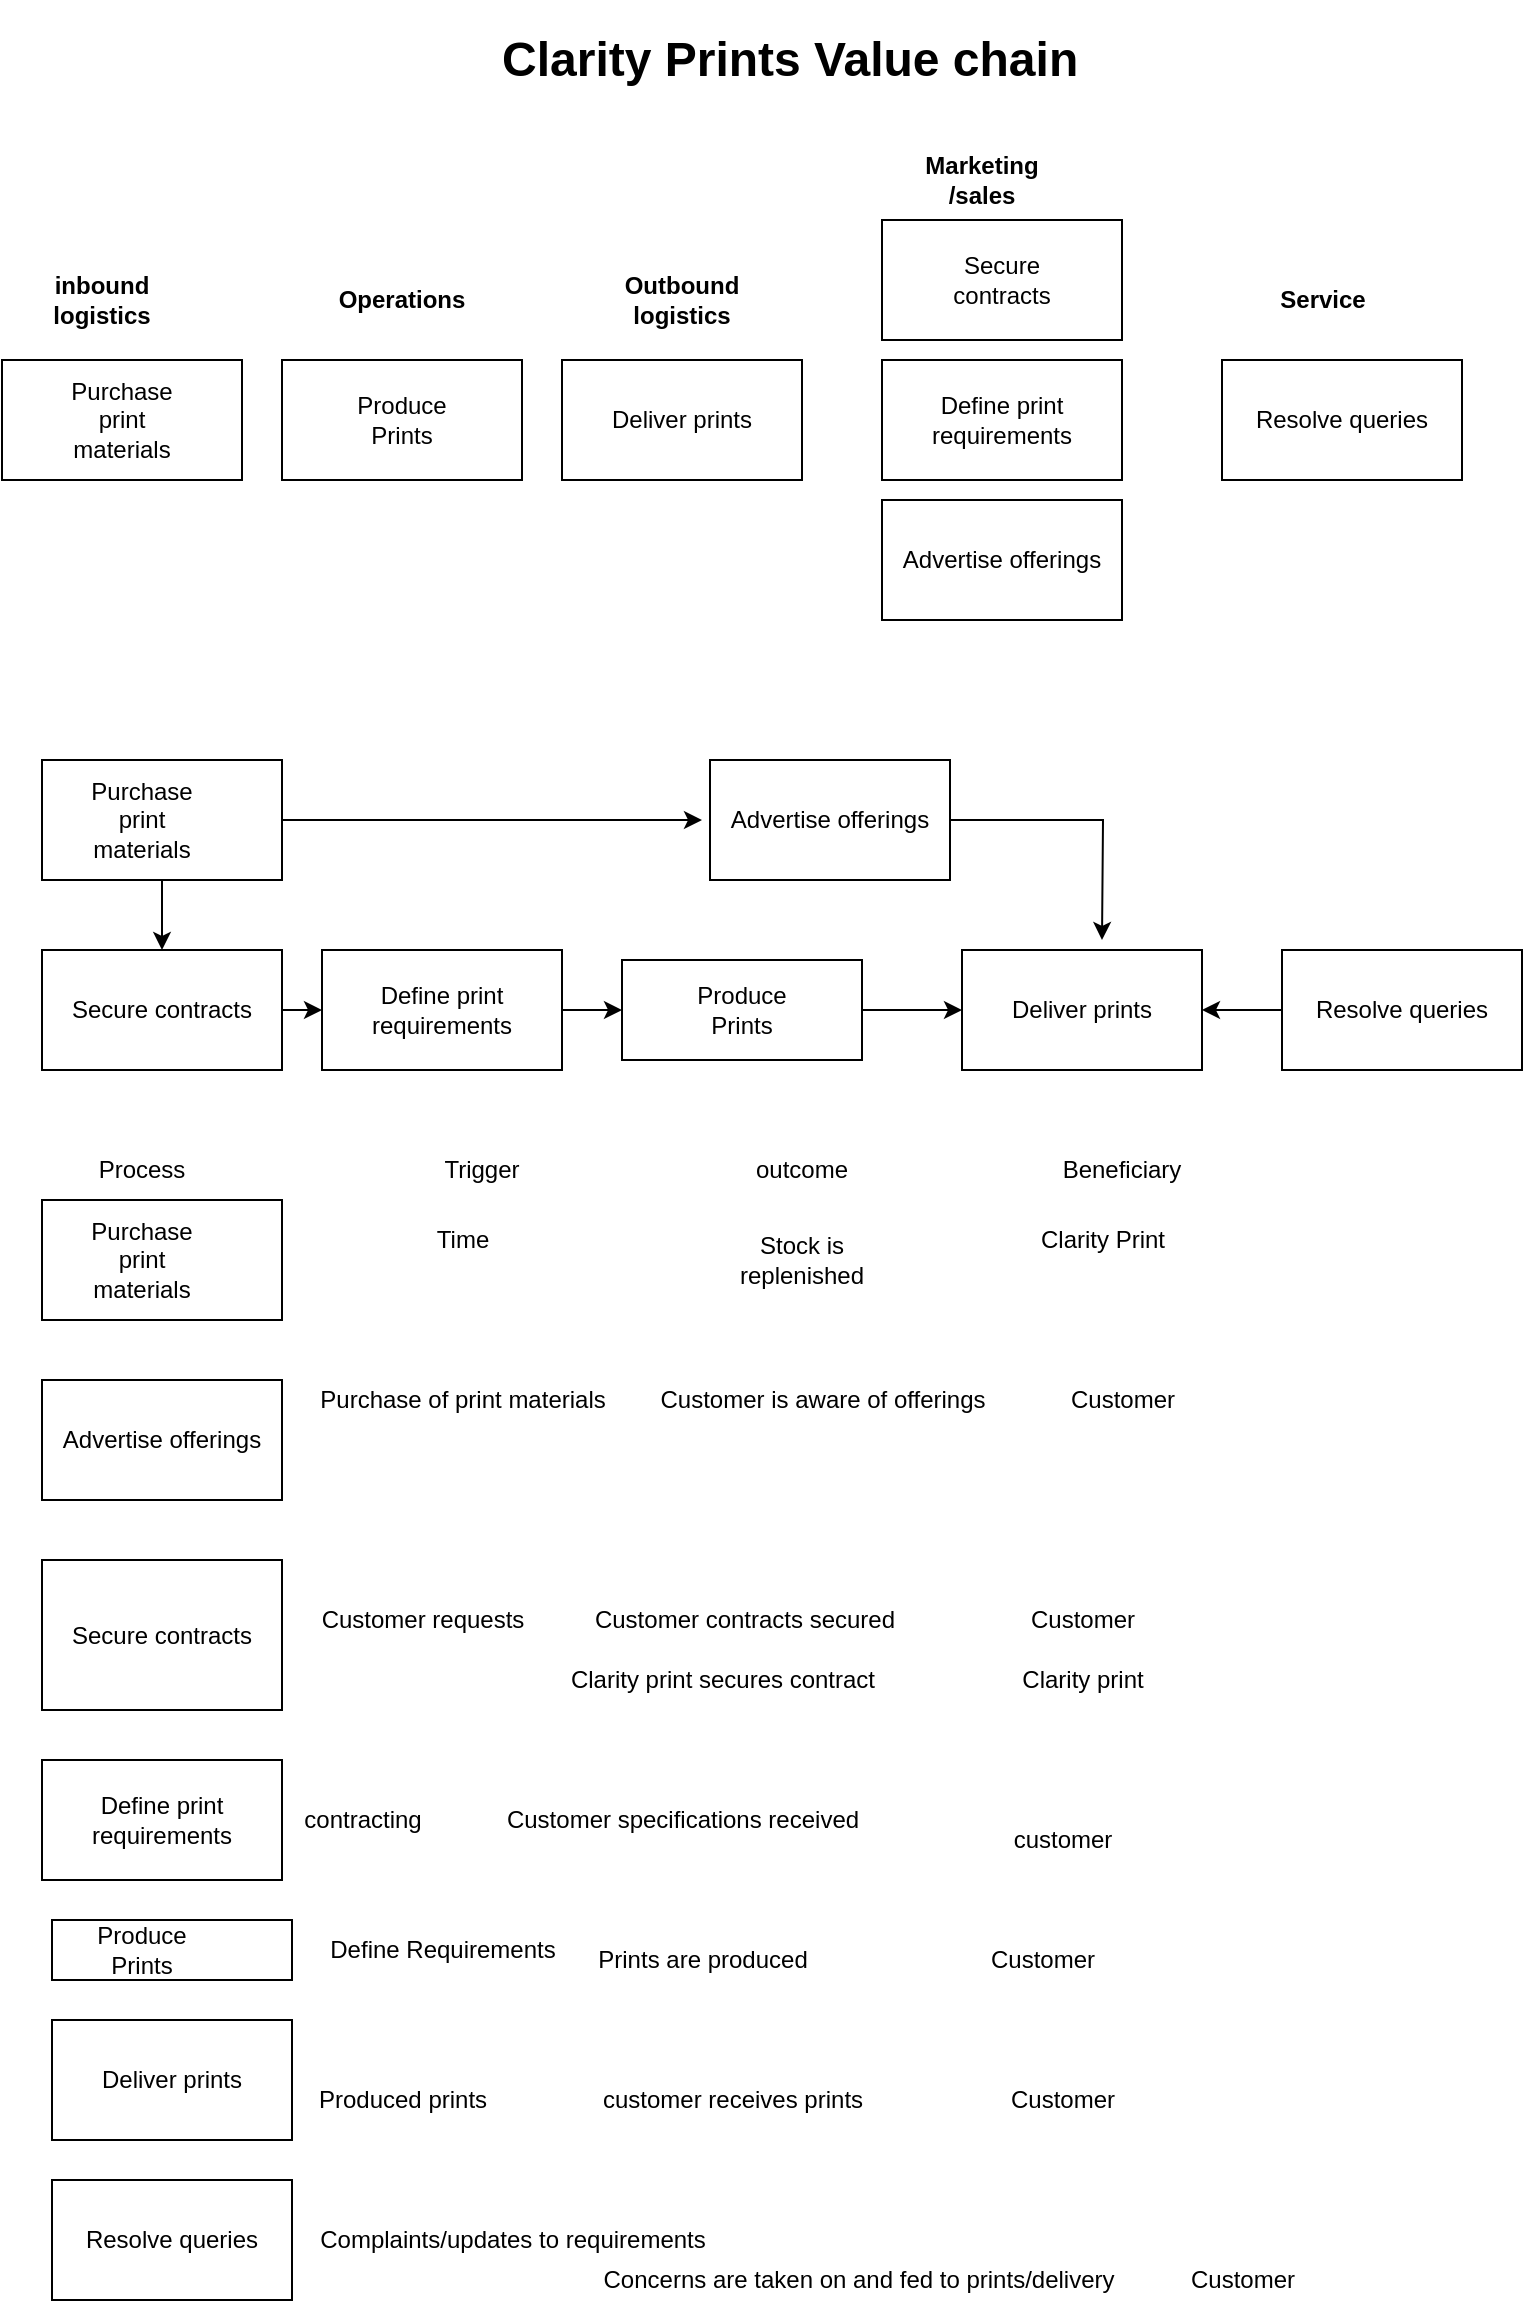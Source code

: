<mxfile version="13.10.6" type="github">
  <diagram id="Uf533p7tANgAmGW6x4pc" name="Page-1">
    <mxGraphModel dx="782" dy="412" grid="1" gridSize="10" guides="1" tooltips="1" connect="1" arrows="1" fold="1" page="1" pageScale="1" pageWidth="827" pageHeight="1169" math="0" shadow="0">
      <root>
        <mxCell id="0" />
        <mxCell id="1" parent="0" />
        <mxCell id="i98TQ1fmZK70wYaxJYIm-92" value="" style="rounded=0;whiteSpace=wrap;html=1;" vertex="1" parent="1">
          <mxGeometry x="25" y="970" width="120" height="30" as="geometry" />
        </mxCell>
        <mxCell id="i98TQ1fmZK70wYaxJYIm-53" value="" style="edgeStyle=orthogonalEdgeStyle;rounded=0;orthogonalLoop=1;jettySize=auto;html=1;" edge="1" parent="1" source="i98TQ1fmZK70wYaxJYIm-33" target="i98TQ1fmZK70wYaxJYIm-26">
          <mxGeometry relative="1" as="geometry" />
        </mxCell>
        <mxCell id="i98TQ1fmZK70wYaxJYIm-33" value="" style="rounded=0;whiteSpace=wrap;html=1;" vertex="1" parent="1">
          <mxGeometry x="310" y="490" width="120" height="50" as="geometry" />
        </mxCell>
        <mxCell id="i98TQ1fmZK70wYaxJYIm-49" value="" style="edgeStyle=orthogonalEdgeStyle;rounded=0;orthogonalLoop=1;jettySize=auto;html=1;" edge="1" parent="1" source="i98TQ1fmZK70wYaxJYIm-24" target="i98TQ1fmZK70wYaxJYIm-27">
          <mxGeometry relative="1" as="geometry" />
        </mxCell>
        <mxCell id="i98TQ1fmZK70wYaxJYIm-60" style="edgeStyle=orthogonalEdgeStyle;rounded=0;orthogonalLoop=1;jettySize=auto;html=1;" edge="1" parent="1" source="i98TQ1fmZK70wYaxJYIm-24">
          <mxGeometry relative="1" as="geometry">
            <mxPoint x="350" y="420" as="targetPoint" />
          </mxGeometry>
        </mxCell>
        <mxCell id="i98TQ1fmZK70wYaxJYIm-24" value="" style="rounded=0;whiteSpace=wrap;html=1;" vertex="1" parent="1">
          <mxGeometry x="20" y="390" width="120" height="60" as="geometry" />
        </mxCell>
        <mxCell id="i98TQ1fmZK70wYaxJYIm-1" value="" style="rounded=0;whiteSpace=wrap;html=1;" vertex="1" parent="1">
          <mxGeometry x="140" y="190" width="120" height="60" as="geometry" />
        </mxCell>
        <mxCell id="i98TQ1fmZK70wYaxJYIm-2" value="" style="rounded=0;whiteSpace=wrap;html=1;" vertex="1" parent="1">
          <mxGeometry x="440" y="120" width="120" height="60" as="geometry" />
        </mxCell>
        <mxCell id="i98TQ1fmZK70wYaxJYIm-3" value="Secure contracts" style="text;html=1;strokeColor=none;fillColor=none;align=center;verticalAlign=middle;whiteSpace=wrap;rounded=0;" vertex="1" parent="1">
          <mxGeometry x="480" y="140" width="40" height="20" as="geometry" />
        </mxCell>
        <mxCell id="i98TQ1fmZK70wYaxJYIm-4" value="Produce Prints" style="text;html=1;strokeColor=none;fillColor=none;align=center;verticalAlign=middle;whiteSpace=wrap;rounded=0;" vertex="1" parent="1">
          <mxGeometry x="180" y="210" width="40" height="20" as="geometry" />
        </mxCell>
        <mxCell id="i98TQ1fmZK70wYaxJYIm-5" value="Deliver prints" style="rounded=0;whiteSpace=wrap;html=1;" vertex="1" parent="1">
          <mxGeometry x="280" y="190" width="120" height="60" as="geometry" />
        </mxCell>
        <mxCell id="i98TQ1fmZK70wYaxJYIm-6" value="Resolve queries" style="rounded=0;whiteSpace=wrap;html=1;" vertex="1" parent="1">
          <mxGeometry x="610" y="190" width="120" height="60" as="geometry" />
        </mxCell>
        <mxCell id="i98TQ1fmZK70wYaxJYIm-7" value="" style="rounded=0;whiteSpace=wrap;html=1;" vertex="1" parent="1">
          <mxGeometry y="190" width="120" height="60" as="geometry" />
        </mxCell>
        <mxCell id="i98TQ1fmZK70wYaxJYIm-8" value="Purchase print materials" style="text;html=1;strokeColor=none;fillColor=none;align=center;verticalAlign=middle;whiteSpace=wrap;rounded=0;" vertex="1" parent="1">
          <mxGeometry x="40" y="210" width="40" height="20" as="geometry" />
        </mxCell>
        <mxCell id="i98TQ1fmZK70wYaxJYIm-9" value="Advertise offerings" style="rounded=0;whiteSpace=wrap;html=1;" vertex="1" parent="1">
          <mxGeometry x="440" y="260" width="120" height="60" as="geometry" />
        </mxCell>
        <mxCell id="i98TQ1fmZK70wYaxJYIm-10" value="Define print requirements" style="rounded=0;whiteSpace=wrap;html=1;" vertex="1" parent="1">
          <mxGeometry x="440" y="190" width="120" height="60" as="geometry" />
        </mxCell>
        <mxCell id="i98TQ1fmZK70wYaxJYIm-16" value="&lt;h1&gt;Clarity Prints Value chain&lt;/h1&gt;" style="text;html=1;strokeColor=none;fillColor=none;spacing=5;spacingTop=-20;whiteSpace=wrap;overflow=hidden;rounded=0;" vertex="1" parent="1">
          <mxGeometry x="245" y="20" width="365" height="120" as="geometry" />
        </mxCell>
        <mxCell id="i98TQ1fmZK70wYaxJYIm-17" value="inbound logistics" style="text;html=1;strokeColor=none;fillColor=none;align=center;verticalAlign=middle;whiteSpace=wrap;rounded=0;fontStyle=1" vertex="1" parent="1">
          <mxGeometry x="30" y="150" width="40" height="20" as="geometry" />
        </mxCell>
        <mxCell id="i98TQ1fmZK70wYaxJYIm-18" value="Operations" style="text;html=1;strokeColor=none;fillColor=none;align=center;verticalAlign=middle;whiteSpace=wrap;rounded=0;fontStyle=1" vertex="1" parent="1">
          <mxGeometry x="180" y="150" width="40" height="20" as="geometry" />
        </mxCell>
        <mxCell id="i98TQ1fmZK70wYaxJYIm-19" value="Outbound logistics" style="text;html=1;strokeColor=none;fillColor=none;align=center;verticalAlign=middle;whiteSpace=wrap;rounded=0;fontStyle=1" vertex="1" parent="1">
          <mxGeometry x="320" y="150" width="40" height="20" as="geometry" />
        </mxCell>
        <mxCell id="i98TQ1fmZK70wYaxJYIm-21" value="Marketing /sales" style="text;html=1;strokeColor=none;fillColor=none;align=center;verticalAlign=middle;whiteSpace=wrap;rounded=0;fontStyle=1" vertex="1" parent="1">
          <mxGeometry x="470" y="90" width="40" height="20" as="geometry" />
        </mxCell>
        <mxCell id="i98TQ1fmZK70wYaxJYIm-22" value="Service" style="text;html=1;align=center;verticalAlign=middle;resizable=0;points=[];autosize=1;fontStyle=1" vertex="1" parent="1">
          <mxGeometry x="630" y="150" width="60" height="20" as="geometry" />
        </mxCell>
        <mxCell id="i98TQ1fmZK70wYaxJYIm-23" value="Purchase print materials" style="text;html=1;strokeColor=none;fillColor=none;align=center;verticalAlign=middle;whiteSpace=wrap;rounded=0;" vertex="1" parent="1">
          <mxGeometry x="50" y="410" width="40" height="20" as="geometry" />
        </mxCell>
        <mxCell id="i98TQ1fmZK70wYaxJYIm-25" value="Produce Prints" style="text;html=1;strokeColor=none;fillColor=none;align=center;verticalAlign=middle;whiteSpace=wrap;rounded=0;" vertex="1" parent="1">
          <mxGeometry x="350" y="510" width="40" height="10" as="geometry" />
        </mxCell>
        <mxCell id="i98TQ1fmZK70wYaxJYIm-26" value="Deliver prints" style="rounded=0;whiteSpace=wrap;html=1;" vertex="1" parent="1">
          <mxGeometry x="480" y="485" width="120" height="60" as="geometry" />
        </mxCell>
        <mxCell id="i98TQ1fmZK70wYaxJYIm-61" style="edgeStyle=orthogonalEdgeStyle;rounded=0;orthogonalLoop=1;jettySize=auto;html=1;exitX=1;exitY=0.5;exitDx=0;exitDy=0;entryX=0;entryY=0.5;entryDx=0;entryDy=0;" edge="1" parent="1" source="i98TQ1fmZK70wYaxJYIm-27" target="i98TQ1fmZK70wYaxJYIm-29">
          <mxGeometry relative="1" as="geometry">
            <mxPoint x="150" y="515" as="targetPoint" />
          </mxGeometry>
        </mxCell>
        <mxCell id="i98TQ1fmZK70wYaxJYIm-27" value="Secure contracts" style="rounded=0;whiteSpace=wrap;html=1;" vertex="1" parent="1">
          <mxGeometry x="20" y="485" width="120" height="60" as="geometry" />
        </mxCell>
        <mxCell id="i98TQ1fmZK70wYaxJYIm-57" value="" style="edgeStyle=orthogonalEdgeStyle;rounded=0;orthogonalLoop=1;jettySize=auto;html=1;" edge="1" parent="1" source="i98TQ1fmZK70wYaxJYIm-28">
          <mxGeometry relative="1" as="geometry">
            <mxPoint x="550" y="480" as="targetPoint" />
          </mxGeometry>
        </mxCell>
        <mxCell id="i98TQ1fmZK70wYaxJYIm-28" value="Advertise offerings" style="rounded=0;whiteSpace=wrap;html=1;" vertex="1" parent="1">
          <mxGeometry x="354" y="390" width="120" height="60" as="geometry" />
        </mxCell>
        <mxCell id="i98TQ1fmZK70wYaxJYIm-62" style="edgeStyle=orthogonalEdgeStyle;rounded=0;orthogonalLoop=1;jettySize=auto;html=1;exitX=1;exitY=0.5;exitDx=0;exitDy=0;entryX=0;entryY=0.5;entryDx=0;entryDy=0;" edge="1" parent="1" source="i98TQ1fmZK70wYaxJYIm-29" target="i98TQ1fmZK70wYaxJYIm-33">
          <mxGeometry relative="1" as="geometry" />
        </mxCell>
        <mxCell id="i98TQ1fmZK70wYaxJYIm-29" value="Define print requirements" style="rounded=0;whiteSpace=wrap;html=1;" vertex="1" parent="1">
          <mxGeometry x="160" y="485" width="120" height="60" as="geometry" />
        </mxCell>
        <mxCell id="i98TQ1fmZK70wYaxJYIm-59" value="" style="edgeStyle=orthogonalEdgeStyle;rounded=0;orthogonalLoop=1;jettySize=auto;html=1;" edge="1" parent="1" source="i98TQ1fmZK70wYaxJYIm-32" target="i98TQ1fmZK70wYaxJYIm-26">
          <mxGeometry relative="1" as="geometry" />
        </mxCell>
        <mxCell id="i98TQ1fmZK70wYaxJYIm-32" value="Resolve queries" style="rounded=0;whiteSpace=wrap;html=1;" vertex="1" parent="1">
          <mxGeometry x="640" y="485" width="120" height="60" as="geometry" />
        </mxCell>
        <mxCell id="i98TQ1fmZK70wYaxJYIm-66" value="" style="rounded=0;whiteSpace=wrap;html=1;" vertex="1" parent="1">
          <mxGeometry x="20" y="610" width="120" height="60" as="geometry" />
        </mxCell>
        <mxCell id="i98TQ1fmZK70wYaxJYIm-67" value="Purchase print materials" style="text;html=1;strokeColor=none;fillColor=none;align=center;verticalAlign=middle;whiteSpace=wrap;rounded=0;" vertex="1" parent="1">
          <mxGeometry x="50" y="630" width="40" height="20" as="geometry" />
        </mxCell>
        <mxCell id="i98TQ1fmZK70wYaxJYIm-68" value="Process" style="text;html=1;strokeColor=none;fillColor=none;align=center;verticalAlign=middle;whiteSpace=wrap;rounded=0;" vertex="1" parent="1">
          <mxGeometry x="50" y="585" width="40" height="20" as="geometry" />
        </mxCell>
        <mxCell id="i98TQ1fmZK70wYaxJYIm-69" value="Trigger" style="text;html=1;strokeColor=none;fillColor=none;align=center;verticalAlign=middle;whiteSpace=wrap;rounded=0;" vertex="1" parent="1">
          <mxGeometry x="220" y="585" width="40" height="20" as="geometry" />
        </mxCell>
        <mxCell id="i98TQ1fmZK70wYaxJYIm-70" value="outcome" style="text;html=1;strokeColor=none;fillColor=none;align=center;verticalAlign=middle;whiteSpace=wrap;rounded=0;" vertex="1" parent="1">
          <mxGeometry x="380" y="585" width="40" height="20" as="geometry" />
        </mxCell>
        <mxCell id="i98TQ1fmZK70wYaxJYIm-71" value="Time" style="text;html=1;align=center;verticalAlign=middle;resizable=0;points=[];autosize=1;" vertex="1" parent="1">
          <mxGeometry x="210" y="620" width="40" height="20" as="geometry" />
        </mxCell>
        <mxCell id="i98TQ1fmZK70wYaxJYIm-72" value="Beneficiary" style="text;html=1;strokeColor=none;fillColor=none;align=center;verticalAlign=middle;whiteSpace=wrap;rounded=0;" vertex="1" parent="1">
          <mxGeometry x="540" y="585" width="40" height="20" as="geometry" />
        </mxCell>
        <mxCell id="i98TQ1fmZK70wYaxJYIm-73" value="Stock is replenished" style="text;html=1;strokeColor=none;fillColor=none;align=center;verticalAlign=middle;whiteSpace=wrap;rounded=0;" vertex="1" parent="1">
          <mxGeometry x="380" y="630" width="40" height="20" as="geometry" />
        </mxCell>
        <mxCell id="i98TQ1fmZK70wYaxJYIm-74" value="Clarity Print" style="text;html=1;align=center;verticalAlign=middle;resizable=0;points=[];autosize=1;" vertex="1" parent="1">
          <mxGeometry x="510" y="620" width="80" height="20" as="geometry" />
        </mxCell>
        <mxCell id="i98TQ1fmZK70wYaxJYIm-75" value="Advertise offerings" style="rounded=0;whiteSpace=wrap;html=1;" vertex="1" parent="1">
          <mxGeometry x="20" y="700" width="120" height="60" as="geometry" />
        </mxCell>
        <mxCell id="i98TQ1fmZK70wYaxJYIm-76" value="Purchase of print materials" style="text;html=1;align=center;verticalAlign=middle;resizable=0;points=[];autosize=1;" vertex="1" parent="1">
          <mxGeometry x="150" y="700" width="160" height="20" as="geometry" />
        </mxCell>
        <mxCell id="i98TQ1fmZK70wYaxJYIm-77" value="Customer is aware of offerings" style="text;html=1;align=center;verticalAlign=middle;resizable=0;points=[];autosize=1;" vertex="1" parent="1">
          <mxGeometry x="320" y="700" width="180" height="20" as="geometry" />
        </mxCell>
        <mxCell id="i98TQ1fmZK70wYaxJYIm-80" value="Customer" style="text;html=1;align=center;verticalAlign=middle;resizable=0;points=[];autosize=1;" vertex="1" parent="1">
          <mxGeometry x="525" y="700" width="70" height="20" as="geometry" />
        </mxCell>
        <mxCell id="i98TQ1fmZK70wYaxJYIm-81" value="Secure contracts" style="rounded=0;whiteSpace=wrap;html=1;" vertex="1" parent="1">
          <mxGeometry x="20" y="790" width="120" height="75" as="geometry" />
        </mxCell>
        <mxCell id="i98TQ1fmZK70wYaxJYIm-82" value="Customer requests" style="text;html=1;align=center;verticalAlign=middle;resizable=0;points=[];autosize=1;" vertex="1" parent="1">
          <mxGeometry x="150" y="810" width="120" height="20" as="geometry" />
        </mxCell>
        <mxCell id="i98TQ1fmZK70wYaxJYIm-83" value="Customer contracts secured" style="text;html=1;align=center;verticalAlign=middle;resizable=0;points=[];autosize=1;" vertex="1" parent="1">
          <mxGeometry x="286" y="810" width="170" height="20" as="geometry" />
        </mxCell>
        <mxCell id="i98TQ1fmZK70wYaxJYIm-84" value="Customer" style="text;html=1;align=center;verticalAlign=middle;resizable=0;points=[];autosize=1;" vertex="1" parent="1">
          <mxGeometry x="505" y="810" width="70" height="20" as="geometry" />
        </mxCell>
        <mxCell id="i98TQ1fmZK70wYaxJYIm-85" value="Clarity print secures contract" style="text;html=1;align=center;verticalAlign=middle;resizable=0;points=[];autosize=1;" vertex="1" parent="1">
          <mxGeometry x="275" y="840" width="170" height="20" as="geometry" />
        </mxCell>
        <mxCell id="i98TQ1fmZK70wYaxJYIm-86" value="Clarity print" style="text;html=1;align=center;verticalAlign=middle;resizable=0;points=[];autosize=1;" vertex="1" parent="1">
          <mxGeometry x="500" y="840" width="80" height="20" as="geometry" />
        </mxCell>
        <mxCell id="i98TQ1fmZK70wYaxJYIm-87" value="Define print requirements" style="rounded=0;whiteSpace=wrap;html=1;" vertex="1" parent="1">
          <mxGeometry x="20" y="890" width="120" height="60" as="geometry" />
        </mxCell>
        <mxCell id="i98TQ1fmZK70wYaxJYIm-88" value="contracting" style="text;html=1;align=center;verticalAlign=middle;resizable=0;points=[];autosize=1;" vertex="1" parent="1">
          <mxGeometry x="145" y="910" width="70" height="20" as="geometry" />
        </mxCell>
        <mxCell id="i98TQ1fmZK70wYaxJYIm-89" value="Customer specifications received" style="text;html=1;align=center;verticalAlign=middle;resizable=0;points=[];autosize=1;" vertex="1" parent="1">
          <mxGeometry x="245" y="910" width="190" height="20" as="geometry" />
        </mxCell>
        <mxCell id="i98TQ1fmZK70wYaxJYIm-90" value="customer" style="text;html=1;align=center;verticalAlign=middle;resizable=0;points=[];autosize=1;" vertex="1" parent="1">
          <mxGeometry x="500" y="920" width="60" height="20" as="geometry" />
        </mxCell>
        <mxCell id="i98TQ1fmZK70wYaxJYIm-91" value="Produce Prints" style="text;html=1;strokeColor=none;fillColor=none;align=center;verticalAlign=middle;whiteSpace=wrap;rounded=0;" vertex="1" parent="1">
          <mxGeometry x="50" y="980" width="40" height="10" as="geometry" />
        </mxCell>
        <mxCell id="i98TQ1fmZK70wYaxJYIm-93" value="Define Requirements" style="text;html=1;align=center;verticalAlign=middle;resizable=0;points=[];autosize=1;" vertex="1" parent="1">
          <mxGeometry x="155" y="975" width="130" height="20" as="geometry" />
        </mxCell>
        <mxCell id="i98TQ1fmZK70wYaxJYIm-94" value="Prints are produced" style="text;html=1;align=center;verticalAlign=middle;resizable=0;points=[];autosize=1;" vertex="1" parent="1">
          <mxGeometry x="290" y="980" width="120" height="20" as="geometry" />
        </mxCell>
        <mxCell id="i98TQ1fmZK70wYaxJYIm-95" value="Customer" style="text;html=1;align=center;verticalAlign=middle;resizable=0;points=[];autosize=1;" vertex="1" parent="1">
          <mxGeometry x="485" y="980" width="70" height="20" as="geometry" />
        </mxCell>
        <mxCell id="i98TQ1fmZK70wYaxJYIm-96" value="Deliver prints" style="rounded=0;whiteSpace=wrap;html=1;" vertex="1" parent="1">
          <mxGeometry x="25" y="1020" width="120" height="60" as="geometry" />
        </mxCell>
        <mxCell id="i98TQ1fmZK70wYaxJYIm-97" value="Resolve queries" style="rounded=0;whiteSpace=wrap;html=1;" vertex="1" parent="1">
          <mxGeometry x="25" y="1100" width="120" height="60" as="geometry" />
        </mxCell>
        <mxCell id="i98TQ1fmZK70wYaxJYIm-98" value="Produced prints" style="text;html=1;align=center;verticalAlign=middle;resizable=0;points=[];autosize=1;" vertex="1" parent="1">
          <mxGeometry x="150" y="1050" width="100" height="20" as="geometry" />
        </mxCell>
        <mxCell id="i98TQ1fmZK70wYaxJYIm-99" value="customer receives prints" style="text;html=1;align=center;verticalAlign=middle;resizable=0;points=[];autosize=1;" vertex="1" parent="1">
          <mxGeometry x="290" y="1050" width="150" height="20" as="geometry" />
        </mxCell>
        <mxCell id="i98TQ1fmZK70wYaxJYIm-100" value="Customer" style="text;html=1;align=center;verticalAlign=middle;resizable=0;points=[];autosize=1;" vertex="1" parent="1">
          <mxGeometry x="495" y="1050" width="70" height="20" as="geometry" />
        </mxCell>
        <mxCell id="i98TQ1fmZK70wYaxJYIm-101" value="Complaints/updates to requirements" style="text;html=1;align=center;verticalAlign=middle;resizable=0;points=[];autosize=1;" vertex="1" parent="1">
          <mxGeometry x="150" y="1120" width="210" height="20" as="geometry" />
        </mxCell>
        <mxCell id="i98TQ1fmZK70wYaxJYIm-102" value="Concerns are taken on and fed to prints/delivery" style="text;html=1;align=center;verticalAlign=middle;resizable=0;points=[];autosize=1;" vertex="1" parent="1">
          <mxGeometry x="292.5" y="1140" width="270" height="20" as="geometry" />
        </mxCell>
        <mxCell id="i98TQ1fmZK70wYaxJYIm-103" value="Customer" style="text;html=1;align=center;verticalAlign=middle;resizable=0;points=[];autosize=1;" vertex="1" parent="1">
          <mxGeometry x="585" y="1140" width="70" height="20" as="geometry" />
        </mxCell>
      </root>
    </mxGraphModel>
  </diagram>
</mxfile>
